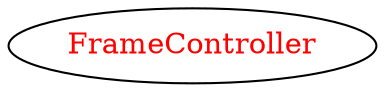 digraph dependencyGraph {
 concentrate=true;
 ranksep="2.0";
 rankdir="LR"; 
 splines="ortho";
"FrameController" [fontcolor="red"];
}